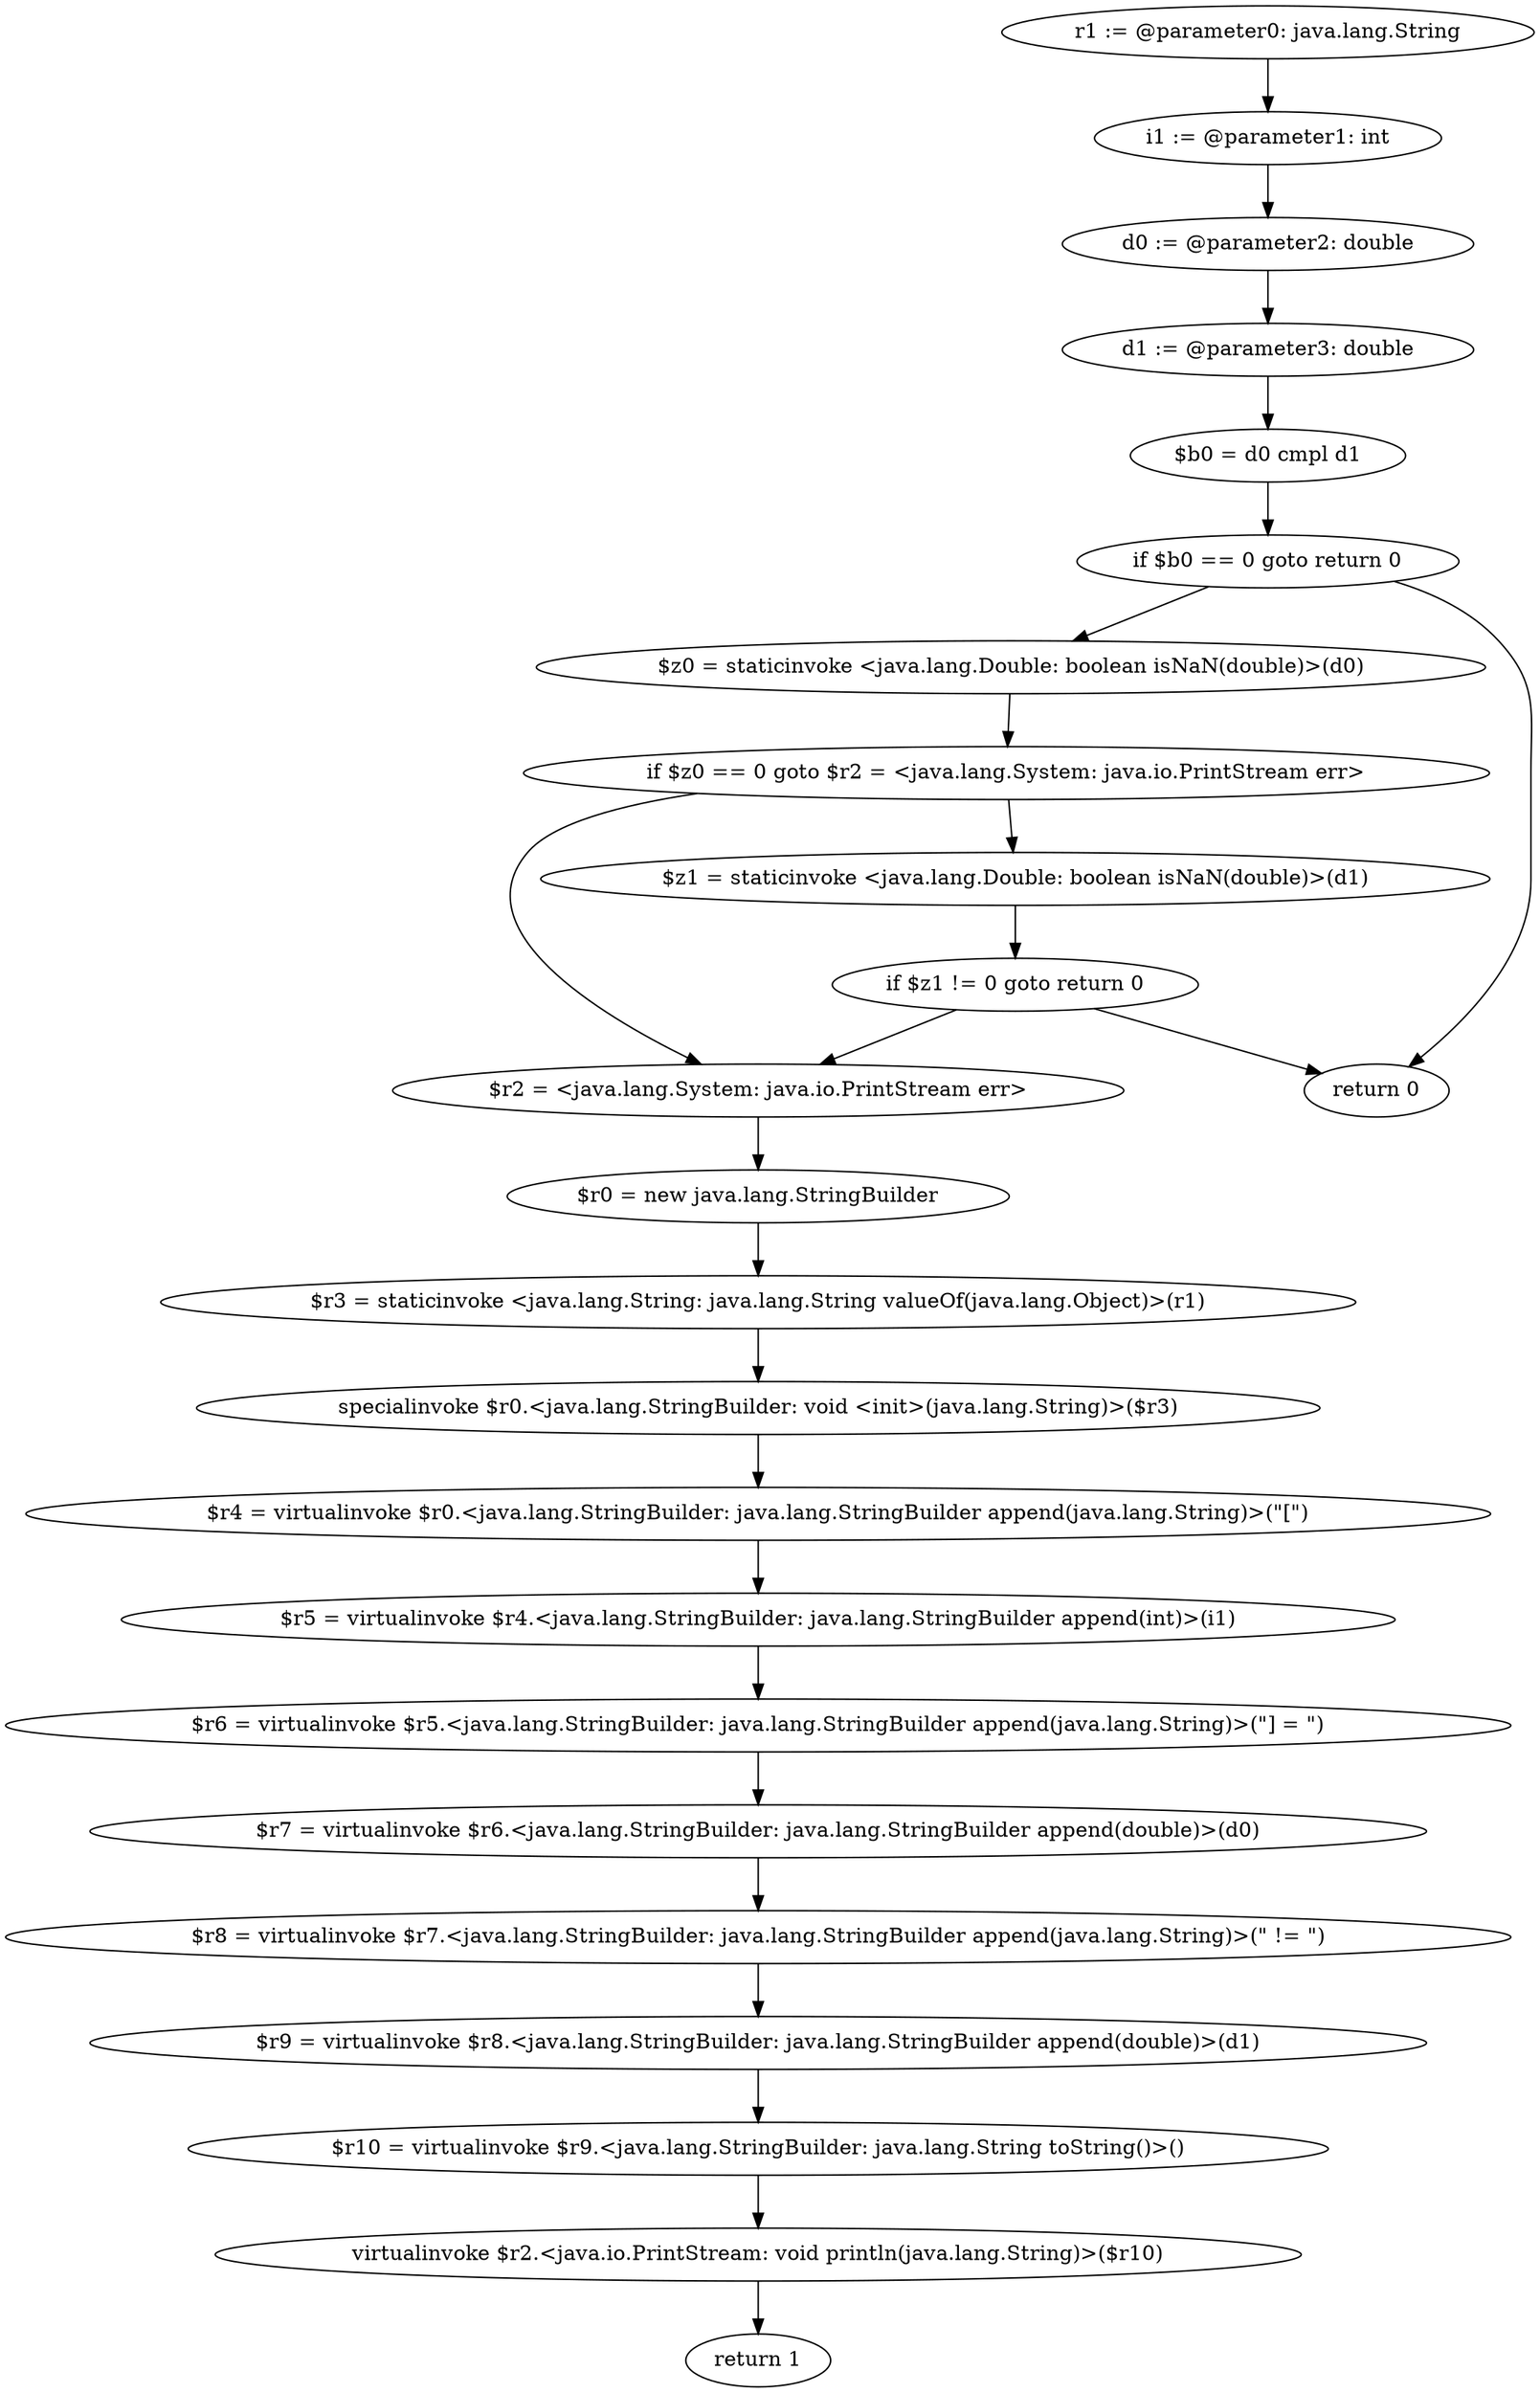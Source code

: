 digraph "unitGraph" {
    "r1 := @parameter0: java.lang.String"
    "i1 := @parameter1: int"
    "d0 := @parameter2: double"
    "d1 := @parameter3: double"
    "$b0 = d0 cmpl d1"
    "if $b0 == 0 goto return 0"
    "$z0 = staticinvoke <java.lang.Double: boolean isNaN(double)>(d0)"
    "if $z0 == 0 goto $r2 = <java.lang.System: java.io.PrintStream err>"
    "$z1 = staticinvoke <java.lang.Double: boolean isNaN(double)>(d1)"
    "if $z1 != 0 goto return 0"
    "$r2 = <java.lang.System: java.io.PrintStream err>"
    "$r0 = new java.lang.StringBuilder"
    "$r3 = staticinvoke <java.lang.String: java.lang.String valueOf(java.lang.Object)>(r1)"
    "specialinvoke $r0.<java.lang.StringBuilder: void <init>(java.lang.String)>($r3)"
    "$r4 = virtualinvoke $r0.<java.lang.StringBuilder: java.lang.StringBuilder append(java.lang.String)>(\"[\")"
    "$r5 = virtualinvoke $r4.<java.lang.StringBuilder: java.lang.StringBuilder append(int)>(i1)"
    "$r6 = virtualinvoke $r5.<java.lang.StringBuilder: java.lang.StringBuilder append(java.lang.String)>(\"] = \")"
    "$r7 = virtualinvoke $r6.<java.lang.StringBuilder: java.lang.StringBuilder append(double)>(d0)"
    "$r8 = virtualinvoke $r7.<java.lang.StringBuilder: java.lang.StringBuilder append(java.lang.String)>(\" != \")"
    "$r9 = virtualinvoke $r8.<java.lang.StringBuilder: java.lang.StringBuilder append(double)>(d1)"
    "$r10 = virtualinvoke $r9.<java.lang.StringBuilder: java.lang.String toString()>()"
    "virtualinvoke $r2.<java.io.PrintStream: void println(java.lang.String)>($r10)"
    "return 1"
    "return 0"
    "r1 := @parameter0: java.lang.String"->"i1 := @parameter1: int";
    "i1 := @parameter1: int"->"d0 := @parameter2: double";
    "d0 := @parameter2: double"->"d1 := @parameter3: double";
    "d1 := @parameter3: double"->"$b0 = d0 cmpl d1";
    "$b0 = d0 cmpl d1"->"if $b0 == 0 goto return 0";
    "if $b0 == 0 goto return 0"->"$z0 = staticinvoke <java.lang.Double: boolean isNaN(double)>(d0)";
    "if $b0 == 0 goto return 0"->"return 0";
    "$z0 = staticinvoke <java.lang.Double: boolean isNaN(double)>(d0)"->"if $z0 == 0 goto $r2 = <java.lang.System: java.io.PrintStream err>";
    "if $z0 == 0 goto $r2 = <java.lang.System: java.io.PrintStream err>"->"$z1 = staticinvoke <java.lang.Double: boolean isNaN(double)>(d1)";
    "if $z0 == 0 goto $r2 = <java.lang.System: java.io.PrintStream err>"->"$r2 = <java.lang.System: java.io.PrintStream err>";
    "$z1 = staticinvoke <java.lang.Double: boolean isNaN(double)>(d1)"->"if $z1 != 0 goto return 0";
    "if $z1 != 0 goto return 0"->"$r2 = <java.lang.System: java.io.PrintStream err>";
    "if $z1 != 0 goto return 0"->"return 0";
    "$r2 = <java.lang.System: java.io.PrintStream err>"->"$r0 = new java.lang.StringBuilder";
    "$r0 = new java.lang.StringBuilder"->"$r3 = staticinvoke <java.lang.String: java.lang.String valueOf(java.lang.Object)>(r1)";
    "$r3 = staticinvoke <java.lang.String: java.lang.String valueOf(java.lang.Object)>(r1)"->"specialinvoke $r0.<java.lang.StringBuilder: void <init>(java.lang.String)>($r3)";
    "specialinvoke $r0.<java.lang.StringBuilder: void <init>(java.lang.String)>($r3)"->"$r4 = virtualinvoke $r0.<java.lang.StringBuilder: java.lang.StringBuilder append(java.lang.String)>(\"[\")";
    "$r4 = virtualinvoke $r0.<java.lang.StringBuilder: java.lang.StringBuilder append(java.lang.String)>(\"[\")"->"$r5 = virtualinvoke $r4.<java.lang.StringBuilder: java.lang.StringBuilder append(int)>(i1)";
    "$r5 = virtualinvoke $r4.<java.lang.StringBuilder: java.lang.StringBuilder append(int)>(i1)"->"$r6 = virtualinvoke $r5.<java.lang.StringBuilder: java.lang.StringBuilder append(java.lang.String)>(\"] = \")";
    "$r6 = virtualinvoke $r5.<java.lang.StringBuilder: java.lang.StringBuilder append(java.lang.String)>(\"] = \")"->"$r7 = virtualinvoke $r6.<java.lang.StringBuilder: java.lang.StringBuilder append(double)>(d0)";
    "$r7 = virtualinvoke $r6.<java.lang.StringBuilder: java.lang.StringBuilder append(double)>(d0)"->"$r8 = virtualinvoke $r7.<java.lang.StringBuilder: java.lang.StringBuilder append(java.lang.String)>(\" != \")";
    "$r8 = virtualinvoke $r7.<java.lang.StringBuilder: java.lang.StringBuilder append(java.lang.String)>(\" != \")"->"$r9 = virtualinvoke $r8.<java.lang.StringBuilder: java.lang.StringBuilder append(double)>(d1)";
    "$r9 = virtualinvoke $r8.<java.lang.StringBuilder: java.lang.StringBuilder append(double)>(d1)"->"$r10 = virtualinvoke $r9.<java.lang.StringBuilder: java.lang.String toString()>()";
    "$r10 = virtualinvoke $r9.<java.lang.StringBuilder: java.lang.String toString()>()"->"virtualinvoke $r2.<java.io.PrintStream: void println(java.lang.String)>($r10)";
    "virtualinvoke $r2.<java.io.PrintStream: void println(java.lang.String)>($r10)"->"return 1";
}
